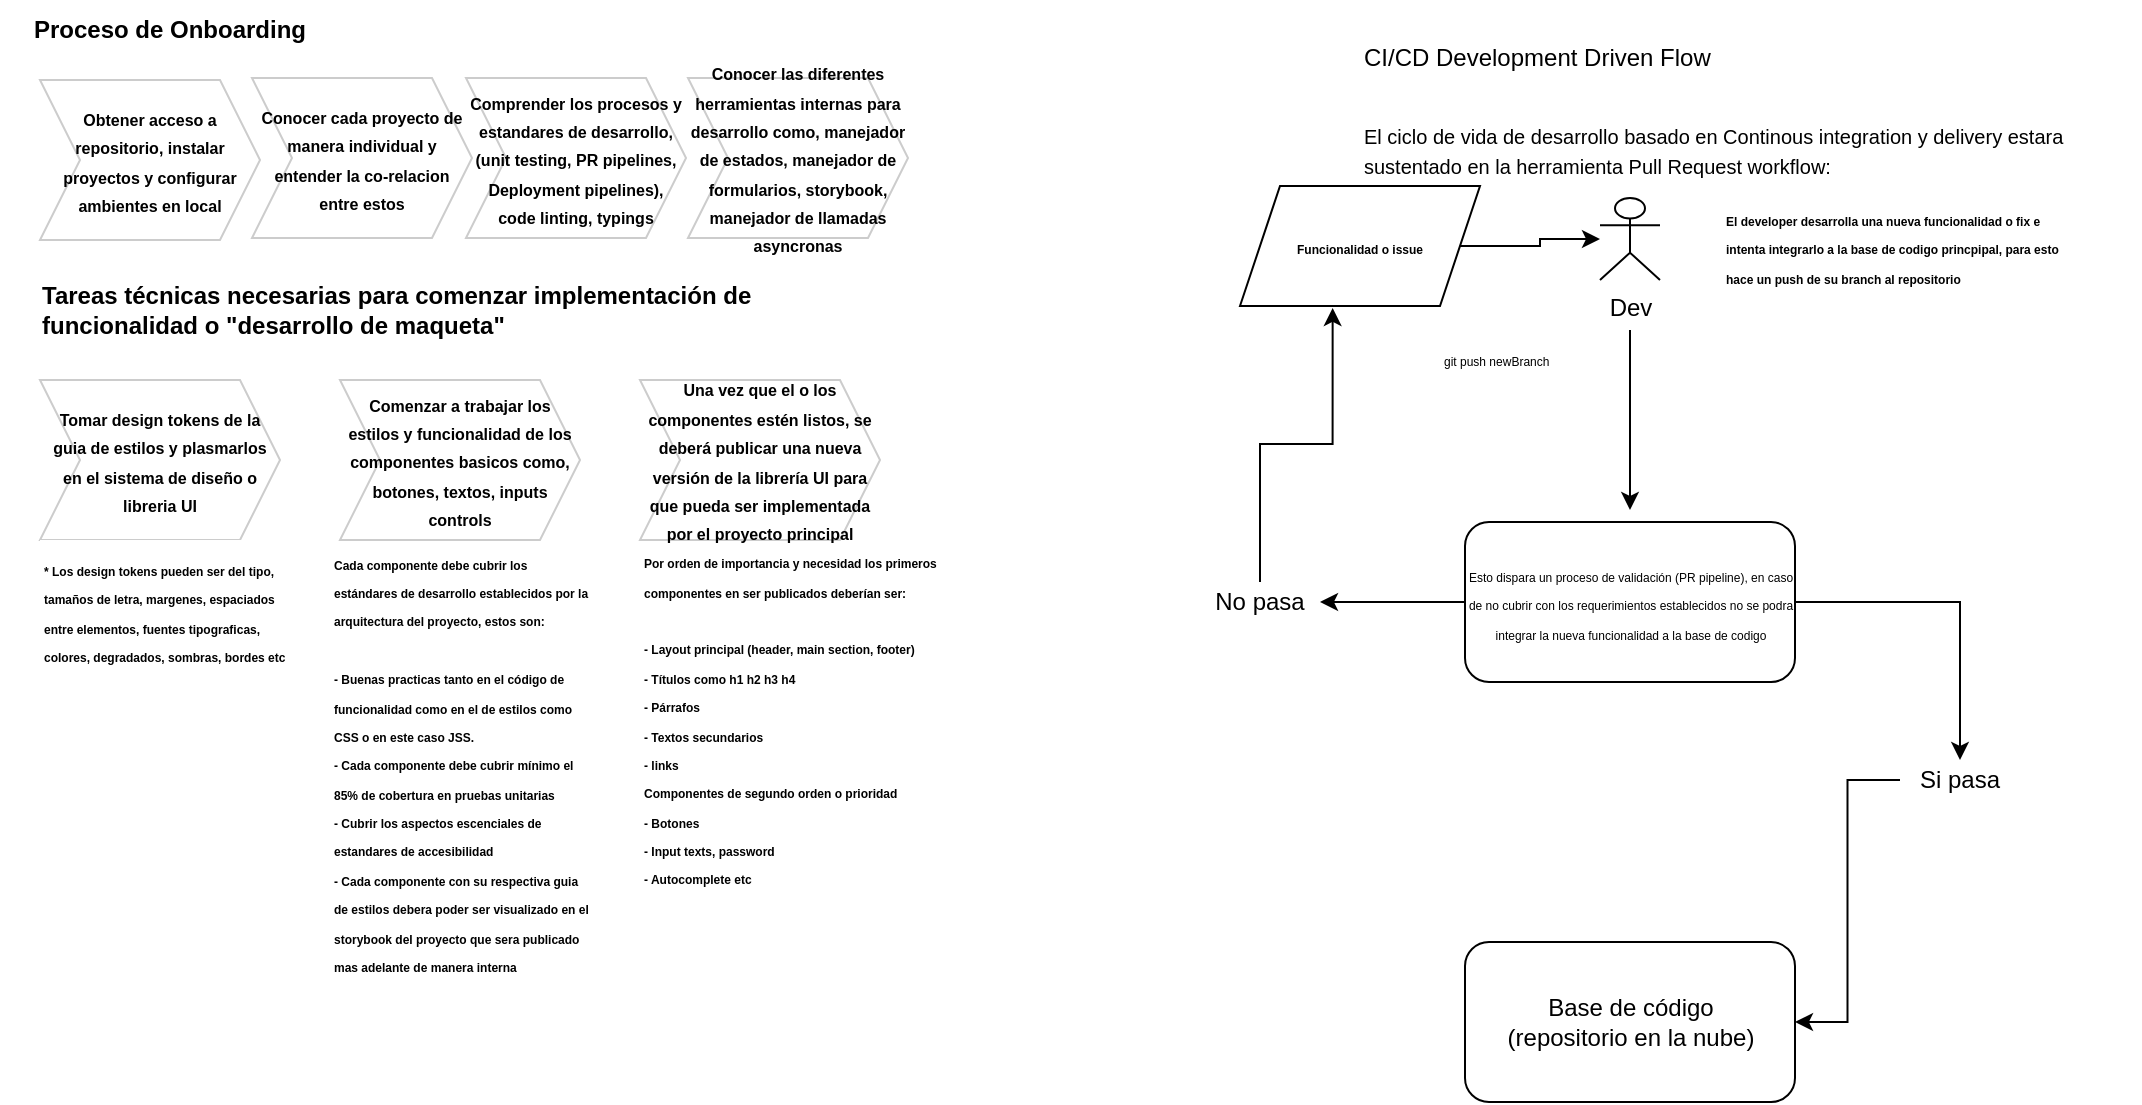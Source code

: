 <mxfile version="14.2.9" type="github">
  <diagram name="Page-1" id="3e8102d1-ef87-2e61-34e1-82d9a586fe2e">
    <mxGraphModel dx="852" dy="423" grid="1" gridSize="10" guides="1" tooltips="1" connect="1" arrows="1" fold="1" page="1" pageScale="1" pageWidth="1100" pageHeight="850" background="#ffffff" math="0" shadow="0">
      <root>
        <mxCell id="0" />
        <mxCell id="1" parent="0" />
        <mxCell id="_xwVxEHKjj1f3G5-KM4j-1" value="&lt;div style=&quot;text-align: left&quot;&gt;&lt;span&gt;&lt;b&gt;Proceso de Onboarding&lt;/b&gt;&lt;/span&gt;&lt;/div&gt;" style="text;html=1;strokeColor=none;fillColor=none;align=center;verticalAlign=middle;whiteSpace=wrap;rounded=0;" vertex="1" parent="1">
          <mxGeometry width="170" height="30" as="geometry" />
        </mxCell>
        <mxCell id="_xwVxEHKjj1f3G5-KM4j-4" value="&lt;font style=&quot;font-size: 8px&quot;&gt;&lt;b&gt;Obtener acceso a repositorio, instalar proyectos y configurar ambientes en local&lt;/b&gt;&lt;/font&gt;" style="shape=step;perimeter=stepPerimeter;whiteSpace=wrap;html=1;fixedSize=1;strokeColor=#CCCCCC;" vertex="1" parent="1">
          <mxGeometry x="20" y="40" width="110" height="80" as="geometry" />
        </mxCell>
        <mxCell id="_xwVxEHKjj1f3G5-KM4j-5" value="&lt;span style=&quot;font-size: 8px&quot;&gt;&lt;b&gt;Conocer cada proyecto de manera individual y entender la co-relacion entre estos&lt;/b&gt;&lt;/span&gt;" style="shape=step;perimeter=stepPerimeter;whiteSpace=wrap;html=1;fixedSize=1;strokeColor=#CCCCCC;" vertex="1" parent="1">
          <mxGeometry x="126" y="39" width="110" height="80" as="geometry" />
        </mxCell>
        <mxCell id="_xwVxEHKjj1f3G5-KM4j-6" value="&lt;span style=&quot;font-size: 8px&quot;&gt;&lt;b&gt;Comprender los procesos y estandares de desarrollo, (unit testing, PR pipelines, Deployment pipelines), code linting, typings&lt;/b&gt;&lt;/span&gt;" style="shape=step;perimeter=stepPerimeter;whiteSpace=wrap;html=1;fixedSize=1;strokeColor=#CCCCCC;" vertex="1" parent="1">
          <mxGeometry x="233" y="39" width="110" height="80" as="geometry" />
        </mxCell>
        <mxCell id="_xwVxEHKjj1f3G5-KM4j-7" value="&lt;span style=&quot;font-size: 8px&quot;&gt;&lt;b&gt;Conocer las diferentes herramientas internas para desarrollo como, manejador de estados, manejador de formularios, storybook, manejador de llamadas asyncronas&lt;br&gt;&lt;/b&gt;&lt;/span&gt;" style="shape=step;perimeter=stepPerimeter;whiteSpace=wrap;html=1;fixedSize=1;strokeColor=#CCCCCC;" vertex="1" parent="1">
          <mxGeometry x="344" y="39" width="110" height="80" as="geometry" />
        </mxCell>
        <mxCell id="_xwVxEHKjj1f3G5-KM4j-9" value="&lt;div style=&quot;text-align: left&quot;&gt;&lt;span&gt;&lt;b&gt;Tareas técnicas&amp;nbsp;necesarias para comenzar implementación&amp;nbsp;de funcionalidad o &quot;desarrollo de maqueta&quot;&amp;nbsp;&lt;/b&gt;&lt;/span&gt;&lt;/div&gt;" style="text;html=1;strokeColor=none;fillColor=none;align=center;verticalAlign=middle;whiteSpace=wrap;rounded=0;" vertex="1" parent="1">
          <mxGeometry x="20" y="140" width="370" height="30" as="geometry" />
        </mxCell>
        <mxCell id="_xwVxEHKjj1f3G5-KM4j-10" value="&lt;font style=&quot;font-size: 8px&quot;&gt;&lt;b&gt;Tomar design tokens de la guia de estilos y plasmarlos en el sistema de diseño o libreria UI&lt;/b&gt;&lt;/font&gt;" style="shape=step;perimeter=stepPerimeter;whiteSpace=wrap;html=1;fixedSize=1;strokeColor=#CCCCCC;" vertex="1" parent="1">
          <mxGeometry x="20" y="190" width="120" height="80" as="geometry" />
        </mxCell>
        <mxCell id="_xwVxEHKjj1f3G5-KM4j-12" value="&lt;font style=&quot;font-size: 6px&quot;&gt;&lt;b&gt;* Los design tokens pueden ser del tipo, tamaños de letra, margenes, espaciados entre elementos, fuentes tipograficas, colores, degradados, sombras, bordes etc&lt;/b&gt;&lt;/font&gt;" style="text;html=1;strokeColor=none;fillColor=#FFFFFF;align=left;verticalAlign=middle;whiteSpace=wrap;rounded=0;" vertex="1" parent="1">
          <mxGeometry x="20" y="270" width="130" height="70" as="geometry" />
        </mxCell>
        <mxCell id="_xwVxEHKjj1f3G5-KM4j-13" value="&lt;span style=&quot;font-size: 8px&quot;&gt;&lt;b&gt;Comenzar a trabajar los estilos y funcionalidad de los componentes basicos como, botones, textos, inputs controls&lt;/b&gt;&lt;/span&gt;" style="shape=step;perimeter=stepPerimeter;whiteSpace=wrap;html=1;fixedSize=1;strokeColor=#CCCCCC;" vertex="1" parent="1">
          <mxGeometry x="170" y="190" width="120" height="80" as="geometry" />
        </mxCell>
        <mxCell id="_xwVxEHKjj1f3G5-KM4j-14" value="&lt;font&gt;&lt;b&gt;&lt;span style=&quot;font-size: 6px&quot;&gt;Cada componente debe cubrir los &lt;/span&gt;&lt;span style=&quot;font-size: 6px&quot;&gt;estándares&lt;/span&gt;&lt;span style=&quot;font-size: 6px&quot;&gt;&amp;nbsp;de desarrollo establecidos por la arquitectura del proyecto, estos son:&lt;/span&gt;&lt;br&gt;&lt;br&gt;&lt;span style=&quot;font-size: 6px&quot;&gt;- Buenas practicas tanto en el &lt;/span&gt;&lt;span style=&quot;font-size: 6px&quot;&gt;código&lt;/span&gt;&lt;span style=&quot;font-size: 6px&quot;&gt;&amp;nbsp;de funcionalidad como en el de estilos como CSS o en este caso JSS.&lt;/span&gt;&lt;br&gt;&lt;span style=&quot;font-size: 6px&quot;&gt;- Cada componente debe cubrir &lt;/span&gt;&lt;span style=&quot;font-size: 6px&quot;&gt;mínimo&lt;/span&gt;&lt;span style=&quot;font-size: 6px&quot;&gt;&amp;nbsp;el 85% de cobertura en pruebas unitarias&lt;br&gt;&lt;/span&gt;&lt;font style=&quot;font-size: 6px&quot;&gt;- Cubrir los aspectos escenciales de estandares de accesibilidad&lt;br&gt;&lt;/font&gt;&lt;font style=&quot;font-size: 6px&quot;&gt;- Cada componente con su respectiva guia de estilos debera poder ser visualizado en el storybook del proyecto que sera publicado mas adelante de manera interna&lt;/font&gt;&lt;/b&gt;&lt;br&gt;&lt;/font&gt;" style="text;html=1;strokeColor=none;fillColor=#FFFFFF;align=left;verticalAlign=middle;whiteSpace=wrap;rounded=0;" vertex="1" parent="1">
          <mxGeometry x="165" y="271" width="130" height="219" as="geometry" />
        </mxCell>
        <mxCell id="_xwVxEHKjj1f3G5-KM4j-15" value="&lt;b style=&quot;font-size: 8px&quot;&gt;Una vez que el o los componentes &lt;/b&gt;&lt;span style=&quot;font-size: 8px&quot;&gt;&lt;b&gt;estén&lt;/b&gt;&lt;/span&gt;&lt;b style=&quot;font-size: 8px&quot;&gt;&amp;nbsp;listos, se &lt;/b&gt;&lt;span style=&quot;font-size: 8px&quot;&gt;&lt;b&gt;deberá&lt;/b&gt;&lt;/span&gt;&lt;b style=&quot;font-size: 8px&quot;&gt;&amp;nbsp;publicar una nueva &lt;/b&gt;&lt;span style=&quot;font-size: 8px&quot;&gt;&lt;b&gt;versión&lt;/b&gt;&lt;/span&gt;&lt;b style=&quot;font-size: 8px&quot;&gt;&amp;nbsp;de la &lt;/b&gt;&lt;span style=&quot;font-size: 8px&quot;&gt;&lt;b&gt;librería&lt;/b&gt;&lt;/span&gt;&lt;b style=&quot;font-size: 8px&quot;&gt;&amp;nbsp;UI para que pueda ser implementada por el proyecto principal&lt;/b&gt;" style="shape=step;perimeter=stepPerimeter;whiteSpace=wrap;html=1;fixedSize=1;strokeColor=#CCCCCC;" vertex="1" parent="1">
          <mxGeometry x="320" y="190" width="120" height="80" as="geometry" />
        </mxCell>
        <mxCell id="_xwVxEHKjj1f3G5-KM4j-16" value="&lt;font&gt;&lt;b style=&quot;font-size: 6px&quot;&gt;Por orden de importancia y necesidad los primeros componentes en ser publicados &lt;/b&gt;&lt;b style=&quot;font-size: 6px&quot;&gt;deberían&lt;/b&gt;&lt;b style=&quot;font-size: 6px&quot;&gt;&amp;nbsp;ser:&lt;/b&gt;&lt;br&gt;&lt;br&gt;&lt;b style=&quot;font-size: 6px&quot;&gt;- Layout principal (header, main section, footer)&lt;/b&gt;&lt;br&gt;&lt;b style=&quot;font-size: 6px&quot;&gt;- &lt;/b&gt;&lt;span style=&quot;font-size: 6px&quot;&gt;&lt;b&gt;Títulos&lt;/b&gt;&lt;/span&gt;&lt;b style=&quot;font-size: 6px&quot;&gt;&amp;nbsp;como h1 h2 h3 h4&lt;/b&gt;&lt;br&gt;&lt;b style=&quot;font-size: 6px&quot;&gt;-&amp;nbsp;&lt;/b&gt;&lt;span style=&quot;font-size: 6px&quot;&gt;&lt;b&gt;Párrafos&lt;/b&gt;&lt;/span&gt;&lt;br&gt;&lt;b style=&quot;font-size: 6px&quot;&gt;- Textos secundarios&lt;br&gt;&lt;/b&gt;&lt;span style=&quot;font-size: 6px&quot;&gt;&lt;b&gt;- links&lt;/b&gt;&lt;/span&gt;&lt;/font&gt;&lt;b&gt;&lt;br&gt;&lt;font style=&quot;font-size: 6px&quot;&gt;Componentes de segundo orden o prioridad&lt;/font&gt;&lt;br&gt;&lt;span style=&quot;font-size: 6px&quot;&gt;- Botones&lt;br&gt;&lt;/span&gt;&lt;/b&gt;&lt;font style=&quot;font-size: 6px&quot;&gt;&lt;b&gt;- Input texts, password&lt;br&gt;&lt;/b&gt;&lt;/font&gt;&lt;font style=&quot;font-size: 6px&quot;&gt;&lt;b&gt;- Autocomplete etc&lt;/b&gt;&lt;/font&gt;" style="text;html=1;strokeColor=none;fillColor=#FFFFFF;align=left;verticalAlign=middle;whiteSpace=wrap;rounded=0;" vertex="1" parent="1">
          <mxGeometry x="320" y="274" width="150" height="169" as="geometry" />
        </mxCell>
        <mxCell id="_xwVxEHKjj1f3G5-KM4j-18" value="CI/CD Development Driven Flow" style="text;html=1;strokeColor=none;fillColor=none;align=left;verticalAlign=middle;whiteSpace=wrap;rounded=0;" vertex="1" parent="1">
          <mxGeometry x="680" y="19" width="230" height="20" as="geometry" />
        </mxCell>
        <mxCell id="_xwVxEHKjj1f3G5-KM4j-19" value="&lt;span style=&quot;font-size: 10px&quot;&gt;El ciclo de vida de desarrollo basado en Continous integration y delivery estara sustentado en la herramienta Pull Request workflow:&lt;br&gt;&lt;/span&gt;" style="text;html=1;strokeColor=none;fillColor=none;align=left;verticalAlign=middle;whiteSpace=wrap;rounded=0;" vertex="1" parent="1">
          <mxGeometry x="680" y="60" width="390" height="30" as="geometry" />
        </mxCell>
        <mxCell id="_xwVxEHKjj1f3G5-KM4j-26" style="edgeStyle=orthogonalEdgeStyle;rounded=0;orthogonalLoop=1;jettySize=auto;html=1;" edge="1" parent="1">
          <mxGeometry relative="1" as="geometry">
            <mxPoint x="815" y="165" as="sourcePoint" />
            <mxPoint x="815" y="255" as="targetPoint" />
          </mxGeometry>
        </mxCell>
        <mxCell id="_xwVxEHKjj1f3G5-KM4j-21" value="Dev" style="shape=umlActor;verticalLabelPosition=bottom;verticalAlign=top;html=1;outlineConnect=0;strokeColor=#000000;fillColor=#FFFFFF;" vertex="1" parent="1">
          <mxGeometry x="800" y="99" width="30" height="41" as="geometry" />
        </mxCell>
        <mxCell id="_xwVxEHKjj1f3G5-KM4j-24" value="&lt;font style=&quot;font-size: 6px&quot;&gt;&lt;b&gt;El developer desarrolla una nueva funcionalidad o fix e intenta integrarlo a la base de codigo princpipal, para esto hace un push de su branch al repositorio&lt;/b&gt;&lt;/font&gt;" style="text;html=1;strokeColor=none;fillColor=none;align=left;verticalAlign=middle;whiteSpace=wrap;rounded=0;" vertex="1" parent="1">
          <mxGeometry x="861" y="93" width="170" height="59.5" as="geometry" />
        </mxCell>
        <mxCell id="_xwVxEHKjj1f3G5-KM4j-30" style="edgeStyle=orthogonalEdgeStyle;rounded=0;orthogonalLoop=1;jettySize=auto;html=1;" edge="1" parent="1" source="_xwVxEHKjj1f3G5-KM4j-25" target="_xwVxEHKjj1f3G5-KM4j-31">
          <mxGeometry relative="1" as="geometry">
            <mxPoint x="970.0" y="390" as="targetPoint" />
          </mxGeometry>
        </mxCell>
        <mxCell id="_xwVxEHKjj1f3G5-KM4j-35" style="edgeStyle=orthogonalEdgeStyle;rounded=0;orthogonalLoop=1;jettySize=auto;html=1;" edge="1" parent="1" source="_xwVxEHKjj1f3G5-KM4j-25" target="_xwVxEHKjj1f3G5-KM4j-36">
          <mxGeometry relative="1" as="geometry">
            <mxPoint x="640" y="301" as="targetPoint" />
          </mxGeometry>
        </mxCell>
        <mxCell id="_xwVxEHKjj1f3G5-KM4j-25" value="&lt;font style=&quot;font-size: 6px&quot;&gt;Esto dispara un proceso de validación (PR pipeline), en caso de no cubrir con los requerimientos establecidos no se podra integrar la nueva funcionalidad a la base de codigo&lt;/font&gt;" style="rounded=1;whiteSpace=wrap;html=1;strokeColor=#000000;fillColor=#FFFFFF;" vertex="1" parent="1">
          <mxGeometry x="732.5" y="261" width="165" height="80" as="geometry" />
        </mxCell>
        <mxCell id="_xwVxEHKjj1f3G5-KM4j-27" value="&lt;font style=&quot;font-size: 6px&quot;&gt;git push newBranch&lt;/font&gt;" style="text;html=1;strokeColor=none;fillColor=none;align=left;verticalAlign=middle;whiteSpace=wrap;rounded=0;" vertex="1" parent="1">
          <mxGeometry x="720" y="169" width="70" height="20" as="geometry" />
        </mxCell>
        <mxCell id="_xwVxEHKjj1f3G5-KM4j-29" value="Base de código&lt;br&gt;(repositorio en la nube)" style="rounded=1;whiteSpace=wrap;html=1;strokeColor=#000000;fillColor=#FFFFFF;" vertex="1" parent="1">
          <mxGeometry x="732.5" y="471" width="165" height="80" as="geometry" />
        </mxCell>
        <mxCell id="_xwVxEHKjj1f3G5-KM4j-32" style="edgeStyle=orthogonalEdgeStyle;rounded=0;orthogonalLoop=1;jettySize=auto;html=1;entryX=1;entryY=0.5;entryDx=0;entryDy=0;" edge="1" parent="1" source="_xwVxEHKjj1f3G5-KM4j-31" target="_xwVxEHKjj1f3G5-KM4j-29">
          <mxGeometry relative="1" as="geometry" />
        </mxCell>
        <mxCell id="_xwVxEHKjj1f3G5-KM4j-31" value="Si pasa" style="text;html=1;strokeColor=none;fillColor=none;align=center;verticalAlign=middle;whiteSpace=wrap;rounded=0;" vertex="1" parent="1">
          <mxGeometry x="950" y="380" width="60" height="20" as="geometry" />
        </mxCell>
        <mxCell id="_xwVxEHKjj1f3G5-KM4j-34" style="edgeStyle=orthogonalEdgeStyle;rounded=0;orthogonalLoop=1;jettySize=auto;html=1;" edge="1" parent="1" source="_xwVxEHKjj1f3G5-KM4j-33" target="_xwVxEHKjj1f3G5-KM4j-21">
          <mxGeometry relative="1" as="geometry" />
        </mxCell>
        <mxCell id="_xwVxEHKjj1f3G5-KM4j-33" value="&lt;font style=&quot;font-size: 6px&quot;&gt;&lt;b&gt;Funcionalidad o issue&lt;/b&gt;&lt;/font&gt;" style="shape=parallelogram;perimeter=parallelogramPerimeter;whiteSpace=wrap;html=1;fixedSize=1;strokeColor=#000000;fillColor=#FFFFFF;" vertex="1" parent="1">
          <mxGeometry x="620" y="93" width="120" height="60" as="geometry" />
        </mxCell>
        <mxCell id="_xwVxEHKjj1f3G5-KM4j-37" style="edgeStyle=orthogonalEdgeStyle;rounded=0;orthogonalLoop=1;jettySize=auto;html=1;entryX=0.386;entryY=1.016;entryDx=0;entryDy=0;entryPerimeter=0;" edge="1" parent="1" source="_xwVxEHKjj1f3G5-KM4j-36" target="_xwVxEHKjj1f3G5-KM4j-33">
          <mxGeometry relative="1" as="geometry" />
        </mxCell>
        <mxCell id="_xwVxEHKjj1f3G5-KM4j-36" value="No pasa" style="text;html=1;strokeColor=none;fillColor=none;align=center;verticalAlign=middle;whiteSpace=wrap;rounded=0;" vertex="1" parent="1">
          <mxGeometry x="600" y="291" width="60" height="20" as="geometry" />
        </mxCell>
      </root>
    </mxGraphModel>
  </diagram>
</mxfile>
